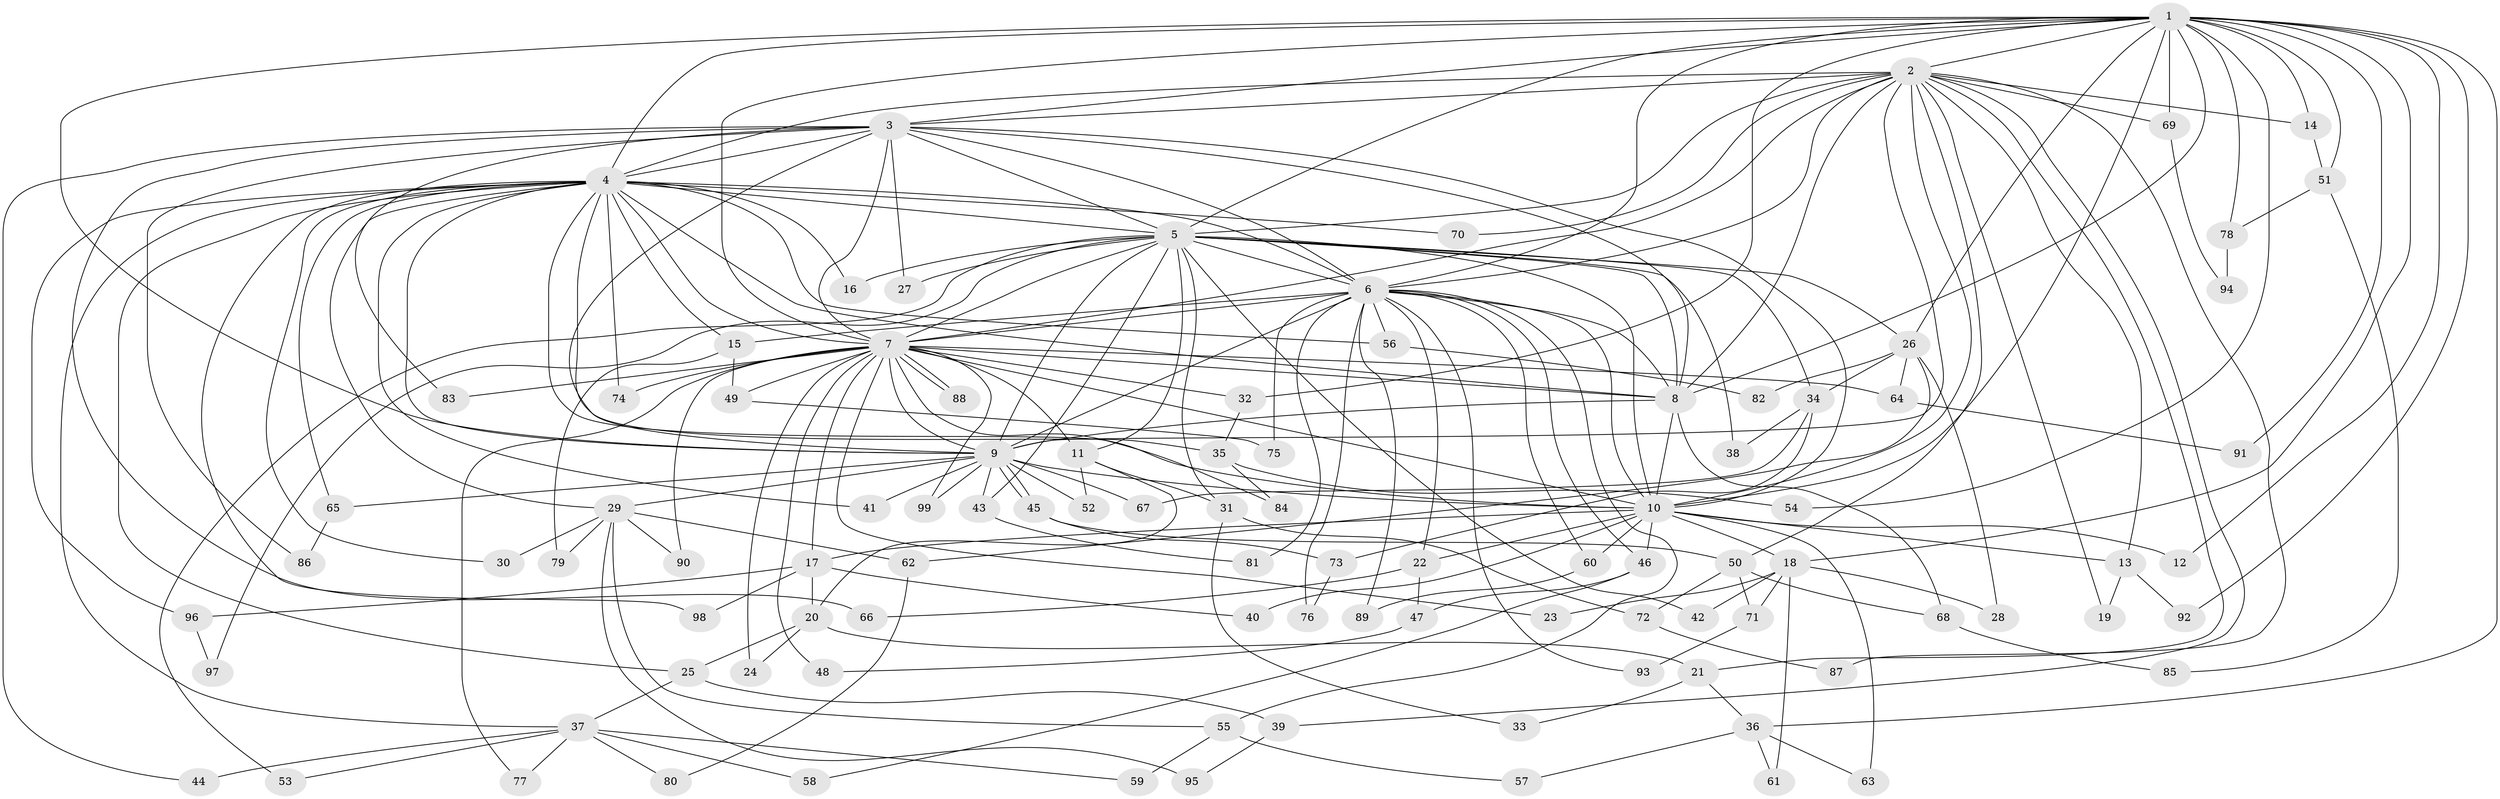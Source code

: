 // coarse degree distribution, {24: 0.027777777777777776, 12: 0.013888888888888888, 21: 0.013888888888888888, 16: 0.013888888888888888, 17: 0.027777777777777776, 15: 0.013888888888888888, 6: 0.027777777777777776, 2: 0.5, 4: 0.08333333333333333, 7: 0.05555555555555555, 5: 0.041666666666666664, 8: 0.027777777777777776, 3: 0.1527777777777778}
// Generated by graph-tools (version 1.1) at 2025/41/03/06/25 10:41:39]
// undirected, 99 vertices, 223 edges
graph export_dot {
graph [start="1"]
  node [color=gray90,style=filled];
  1;
  2;
  3;
  4;
  5;
  6;
  7;
  8;
  9;
  10;
  11;
  12;
  13;
  14;
  15;
  16;
  17;
  18;
  19;
  20;
  21;
  22;
  23;
  24;
  25;
  26;
  27;
  28;
  29;
  30;
  31;
  32;
  33;
  34;
  35;
  36;
  37;
  38;
  39;
  40;
  41;
  42;
  43;
  44;
  45;
  46;
  47;
  48;
  49;
  50;
  51;
  52;
  53;
  54;
  55;
  56;
  57;
  58;
  59;
  60;
  61;
  62;
  63;
  64;
  65;
  66;
  67;
  68;
  69;
  70;
  71;
  72;
  73;
  74;
  75;
  76;
  77;
  78;
  79;
  80;
  81;
  82;
  83;
  84;
  85;
  86;
  87;
  88;
  89;
  90;
  91;
  92;
  93;
  94;
  95;
  96;
  97;
  98;
  99;
  1 -- 2;
  1 -- 3;
  1 -- 4;
  1 -- 5;
  1 -- 6;
  1 -- 7;
  1 -- 8;
  1 -- 9;
  1 -- 10;
  1 -- 12;
  1 -- 14;
  1 -- 18;
  1 -- 26;
  1 -- 32;
  1 -- 36;
  1 -- 51;
  1 -- 54;
  1 -- 69;
  1 -- 78;
  1 -- 91;
  1 -- 92;
  2 -- 3;
  2 -- 4;
  2 -- 5;
  2 -- 6;
  2 -- 7;
  2 -- 8;
  2 -- 9;
  2 -- 10;
  2 -- 13;
  2 -- 14;
  2 -- 19;
  2 -- 21;
  2 -- 39;
  2 -- 50;
  2 -- 69;
  2 -- 70;
  2 -- 87;
  3 -- 4;
  3 -- 5;
  3 -- 6;
  3 -- 7;
  3 -- 8;
  3 -- 9;
  3 -- 10;
  3 -- 27;
  3 -- 44;
  3 -- 66;
  3 -- 83;
  3 -- 86;
  4 -- 5;
  4 -- 6;
  4 -- 7;
  4 -- 8;
  4 -- 9;
  4 -- 10;
  4 -- 15;
  4 -- 16;
  4 -- 25;
  4 -- 29;
  4 -- 30;
  4 -- 35;
  4 -- 37;
  4 -- 41;
  4 -- 56;
  4 -- 65;
  4 -- 70;
  4 -- 74;
  4 -- 96;
  4 -- 98;
  5 -- 6;
  5 -- 7;
  5 -- 8;
  5 -- 9;
  5 -- 10;
  5 -- 11;
  5 -- 16;
  5 -- 26;
  5 -- 27;
  5 -- 31;
  5 -- 34;
  5 -- 38;
  5 -- 42;
  5 -- 43;
  5 -- 53;
  5 -- 97;
  6 -- 7;
  6 -- 8;
  6 -- 9;
  6 -- 10;
  6 -- 15;
  6 -- 22;
  6 -- 46;
  6 -- 55;
  6 -- 56;
  6 -- 60;
  6 -- 75;
  6 -- 76;
  6 -- 81;
  6 -- 89;
  6 -- 93;
  7 -- 8;
  7 -- 9;
  7 -- 10;
  7 -- 11;
  7 -- 17;
  7 -- 23;
  7 -- 24;
  7 -- 32;
  7 -- 48;
  7 -- 49;
  7 -- 64;
  7 -- 74;
  7 -- 77;
  7 -- 83;
  7 -- 84;
  7 -- 88;
  7 -- 88;
  7 -- 90;
  7 -- 99;
  8 -- 9;
  8 -- 10;
  8 -- 68;
  9 -- 10;
  9 -- 29;
  9 -- 41;
  9 -- 43;
  9 -- 45;
  9 -- 45;
  9 -- 52;
  9 -- 65;
  9 -- 67;
  9 -- 99;
  10 -- 12;
  10 -- 13;
  10 -- 17;
  10 -- 18;
  10 -- 22;
  10 -- 40;
  10 -- 46;
  10 -- 60;
  10 -- 63;
  11 -- 20;
  11 -- 31;
  11 -- 52;
  13 -- 19;
  13 -- 92;
  14 -- 51;
  15 -- 49;
  15 -- 79;
  17 -- 20;
  17 -- 40;
  17 -- 96;
  17 -- 98;
  18 -- 23;
  18 -- 28;
  18 -- 42;
  18 -- 61;
  18 -- 71;
  20 -- 21;
  20 -- 24;
  20 -- 25;
  21 -- 33;
  21 -- 36;
  22 -- 47;
  22 -- 66;
  25 -- 37;
  25 -- 39;
  26 -- 28;
  26 -- 34;
  26 -- 62;
  26 -- 64;
  26 -- 82;
  29 -- 30;
  29 -- 55;
  29 -- 62;
  29 -- 79;
  29 -- 90;
  29 -- 95;
  31 -- 33;
  31 -- 72;
  32 -- 35;
  34 -- 38;
  34 -- 67;
  34 -- 73;
  35 -- 54;
  35 -- 84;
  36 -- 57;
  36 -- 61;
  36 -- 63;
  37 -- 44;
  37 -- 53;
  37 -- 58;
  37 -- 59;
  37 -- 77;
  37 -- 80;
  39 -- 95;
  43 -- 81;
  45 -- 50;
  45 -- 73;
  46 -- 47;
  46 -- 58;
  47 -- 48;
  49 -- 75;
  50 -- 68;
  50 -- 71;
  50 -- 72;
  51 -- 78;
  51 -- 85;
  55 -- 57;
  55 -- 59;
  56 -- 82;
  60 -- 89;
  62 -- 80;
  64 -- 91;
  65 -- 86;
  68 -- 85;
  69 -- 94;
  71 -- 93;
  72 -- 87;
  73 -- 76;
  78 -- 94;
  96 -- 97;
}
